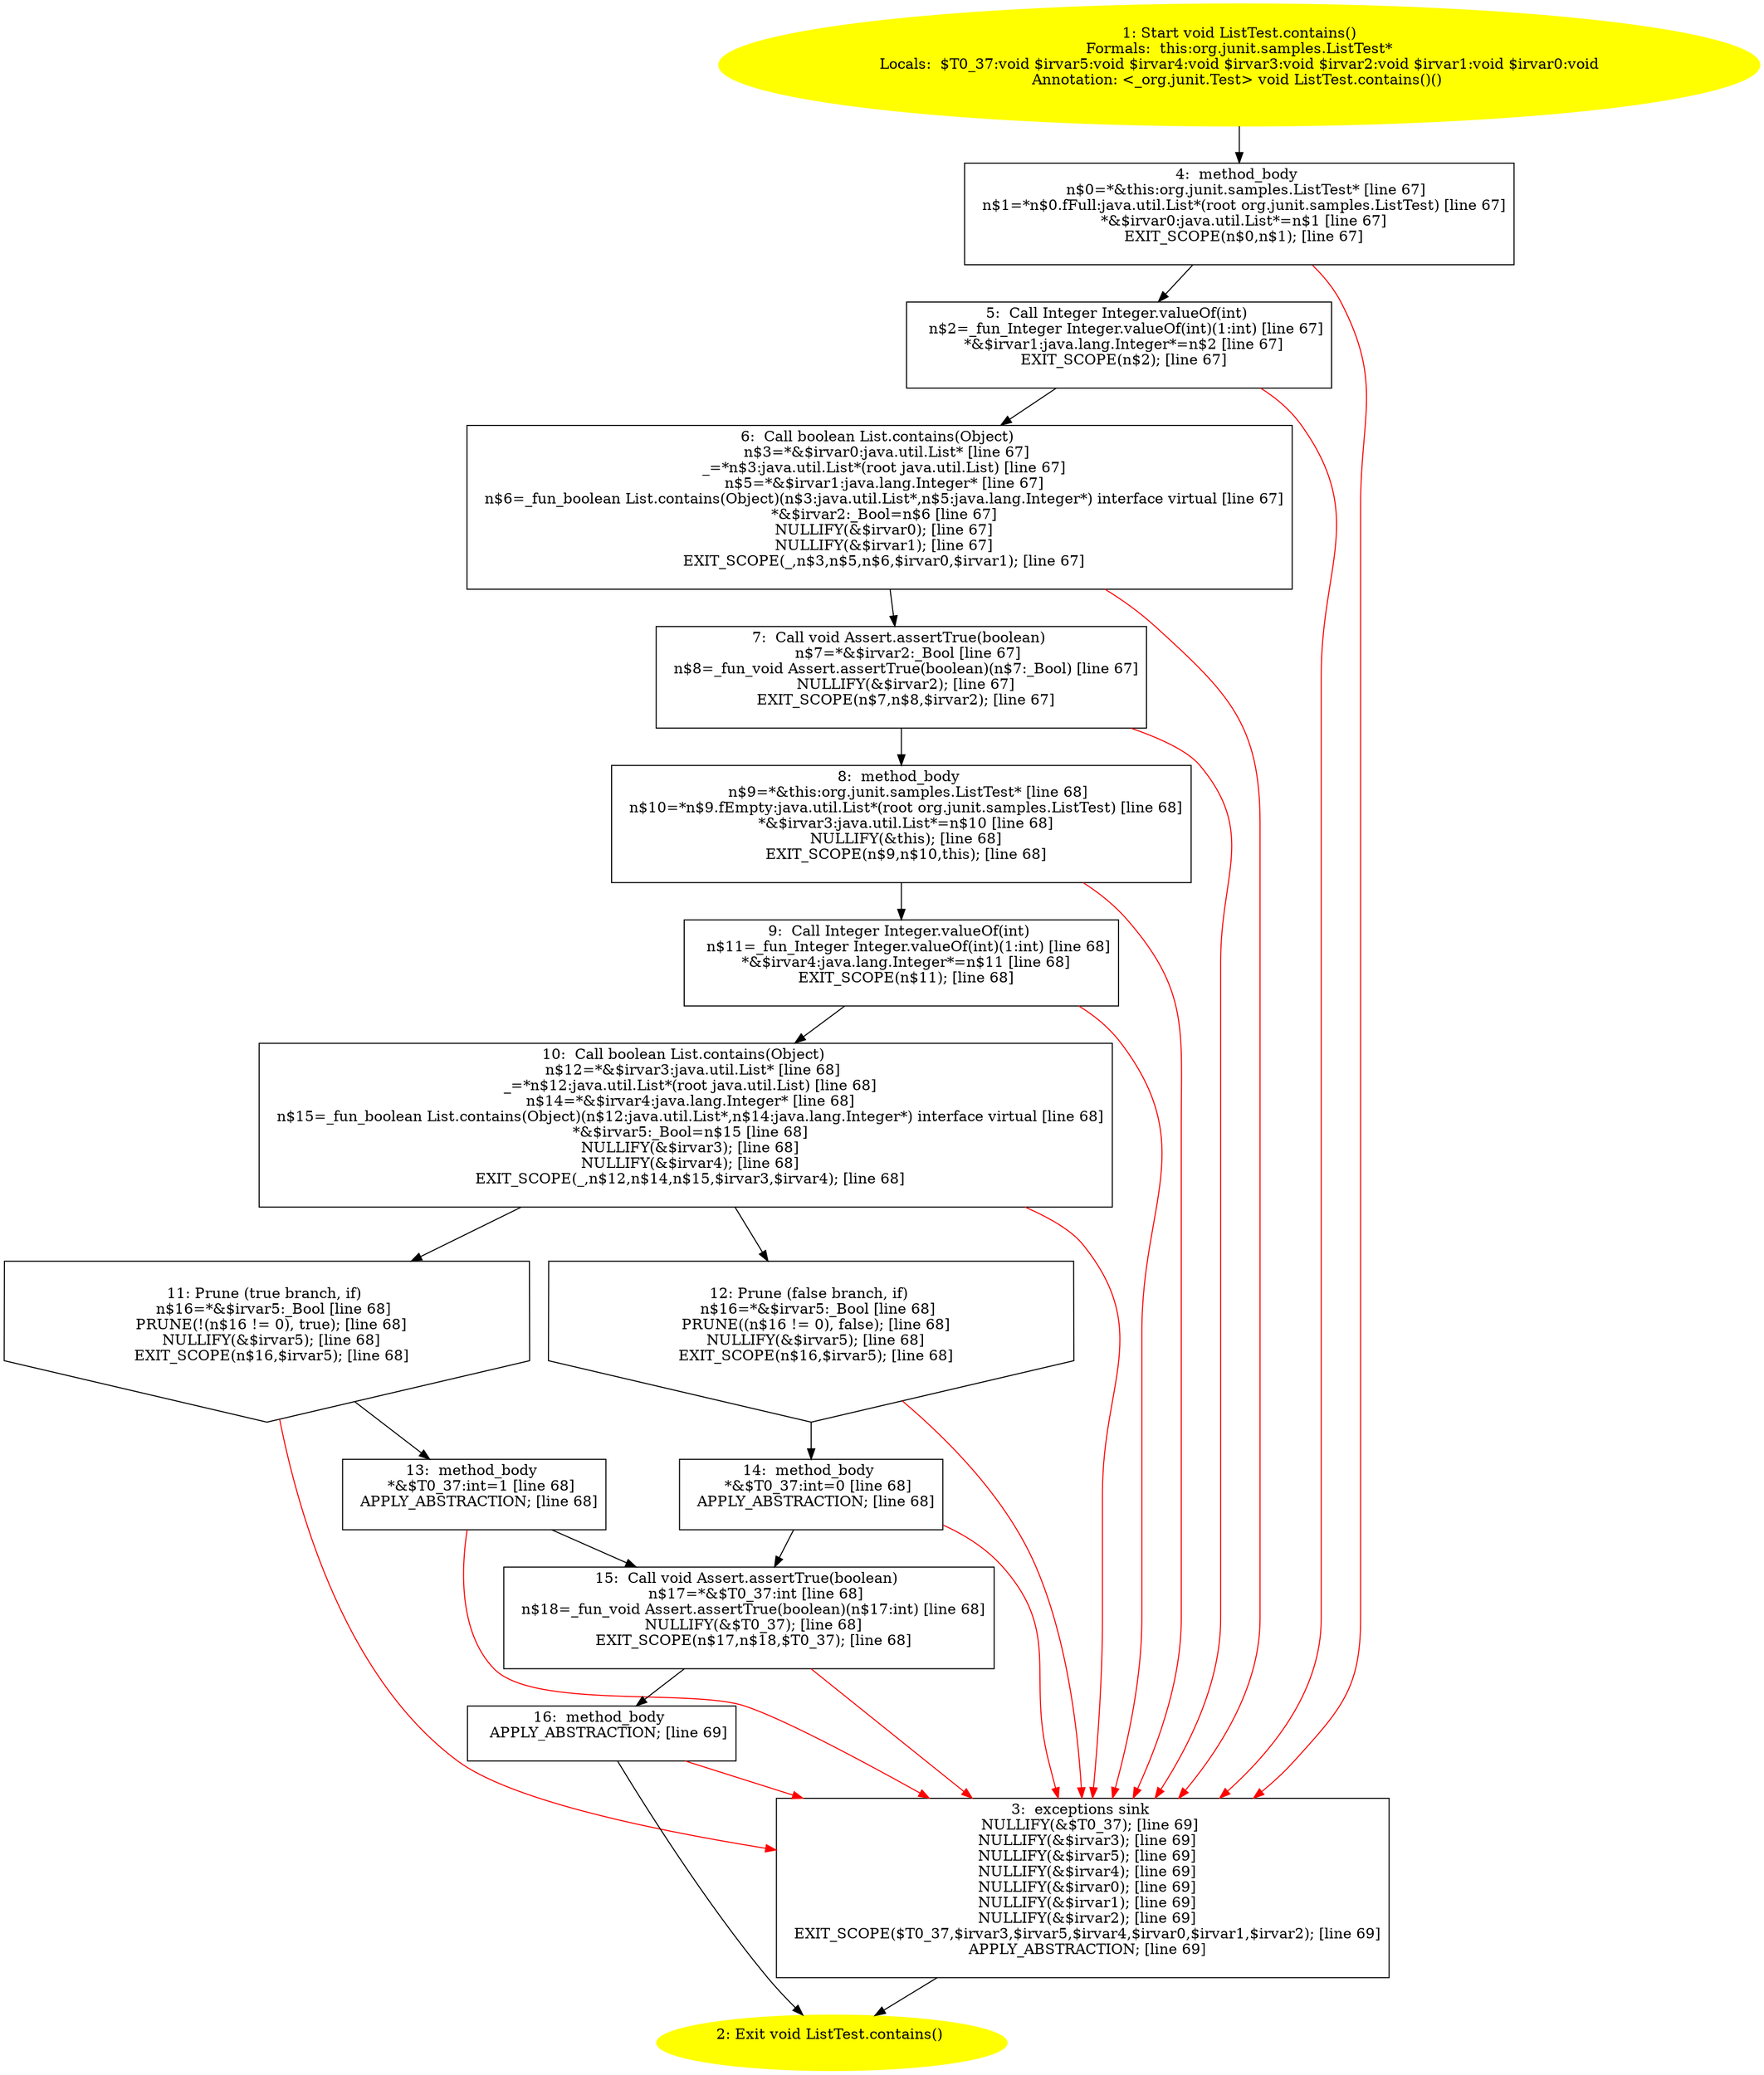 /* @generated */
digraph cfg {
"org.junit.samples.ListTest.contains():void.0f86466587dad645d7c0fec416ff472c_1" [label="1: Start void ListTest.contains()\nFormals:  this:org.junit.samples.ListTest*\nLocals:  $T0_37:void $irvar5:void $irvar4:void $irvar3:void $irvar2:void $irvar1:void $irvar0:void\nAnnotation: <_org.junit.Test> void ListTest.contains()() \n  " color=yellow style=filled]
	

	 "org.junit.samples.ListTest.contains():void.0f86466587dad645d7c0fec416ff472c_1" -> "org.junit.samples.ListTest.contains():void.0f86466587dad645d7c0fec416ff472c_4" ;
"org.junit.samples.ListTest.contains():void.0f86466587dad645d7c0fec416ff472c_2" [label="2: Exit void ListTest.contains() \n  " color=yellow style=filled]
	

"org.junit.samples.ListTest.contains():void.0f86466587dad645d7c0fec416ff472c_3" [label="3:  exceptions sink \n   NULLIFY(&$T0_37); [line 69]\n  NULLIFY(&$irvar3); [line 69]\n  NULLIFY(&$irvar5); [line 69]\n  NULLIFY(&$irvar4); [line 69]\n  NULLIFY(&$irvar0); [line 69]\n  NULLIFY(&$irvar1); [line 69]\n  NULLIFY(&$irvar2); [line 69]\n  EXIT_SCOPE($T0_37,$irvar3,$irvar5,$irvar4,$irvar0,$irvar1,$irvar2); [line 69]\n  APPLY_ABSTRACTION; [line 69]\n " shape="box"]
	

	 "org.junit.samples.ListTest.contains():void.0f86466587dad645d7c0fec416ff472c_3" -> "org.junit.samples.ListTest.contains():void.0f86466587dad645d7c0fec416ff472c_2" ;
"org.junit.samples.ListTest.contains():void.0f86466587dad645d7c0fec416ff472c_4" [label="4:  method_body \n   n$0=*&this:org.junit.samples.ListTest* [line 67]\n  n$1=*n$0.fFull:java.util.List*(root org.junit.samples.ListTest) [line 67]\n  *&$irvar0:java.util.List*=n$1 [line 67]\n  EXIT_SCOPE(n$0,n$1); [line 67]\n " shape="box"]
	

	 "org.junit.samples.ListTest.contains():void.0f86466587dad645d7c0fec416ff472c_4" -> "org.junit.samples.ListTest.contains():void.0f86466587dad645d7c0fec416ff472c_5" ;
	 "org.junit.samples.ListTest.contains():void.0f86466587dad645d7c0fec416ff472c_4" -> "org.junit.samples.ListTest.contains():void.0f86466587dad645d7c0fec416ff472c_3" [color="red" ];
"org.junit.samples.ListTest.contains():void.0f86466587dad645d7c0fec416ff472c_5" [label="5:  Call Integer Integer.valueOf(int) \n   n$2=_fun_Integer Integer.valueOf(int)(1:int) [line 67]\n  *&$irvar1:java.lang.Integer*=n$2 [line 67]\n  EXIT_SCOPE(n$2); [line 67]\n " shape="box"]
	

	 "org.junit.samples.ListTest.contains():void.0f86466587dad645d7c0fec416ff472c_5" -> "org.junit.samples.ListTest.contains():void.0f86466587dad645d7c0fec416ff472c_6" ;
	 "org.junit.samples.ListTest.contains():void.0f86466587dad645d7c0fec416ff472c_5" -> "org.junit.samples.ListTest.contains():void.0f86466587dad645d7c0fec416ff472c_3" [color="red" ];
"org.junit.samples.ListTest.contains():void.0f86466587dad645d7c0fec416ff472c_6" [label="6:  Call boolean List.contains(Object) \n   n$3=*&$irvar0:java.util.List* [line 67]\n  _=*n$3:java.util.List*(root java.util.List) [line 67]\n  n$5=*&$irvar1:java.lang.Integer* [line 67]\n  n$6=_fun_boolean List.contains(Object)(n$3:java.util.List*,n$5:java.lang.Integer*) interface virtual [line 67]\n  *&$irvar2:_Bool=n$6 [line 67]\n  NULLIFY(&$irvar0); [line 67]\n  NULLIFY(&$irvar1); [line 67]\n  EXIT_SCOPE(_,n$3,n$5,n$6,$irvar0,$irvar1); [line 67]\n " shape="box"]
	

	 "org.junit.samples.ListTest.contains():void.0f86466587dad645d7c0fec416ff472c_6" -> "org.junit.samples.ListTest.contains():void.0f86466587dad645d7c0fec416ff472c_7" ;
	 "org.junit.samples.ListTest.contains():void.0f86466587dad645d7c0fec416ff472c_6" -> "org.junit.samples.ListTest.contains():void.0f86466587dad645d7c0fec416ff472c_3" [color="red" ];
"org.junit.samples.ListTest.contains():void.0f86466587dad645d7c0fec416ff472c_7" [label="7:  Call void Assert.assertTrue(boolean) \n   n$7=*&$irvar2:_Bool [line 67]\n  n$8=_fun_void Assert.assertTrue(boolean)(n$7:_Bool) [line 67]\n  NULLIFY(&$irvar2); [line 67]\n  EXIT_SCOPE(n$7,n$8,$irvar2); [line 67]\n " shape="box"]
	

	 "org.junit.samples.ListTest.contains():void.0f86466587dad645d7c0fec416ff472c_7" -> "org.junit.samples.ListTest.contains():void.0f86466587dad645d7c0fec416ff472c_8" ;
	 "org.junit.samples.ListTest.contains():void.0f86466587dad645d7c0fec416ff472c_7" -> "org.junit.samples.ListTest.contains():void.0f86466587dad645d7c0fec416ff472c_3" [color="red" ];
"org.junit.samples.ListTest.contains():void.0f86466587dad645d7c0fec416ff472c_8" [label="8:  method_body \n   n$9=*&this:org.junit.samples.ListTest* [line 68]\n  n$10=*n$9.fEmpty:java.util.List*(root org.junit.samples.ListTest) [line 68]\n  *&$irvar3:java.util.List*=n$10 [line 68]\n  NULLIFY(&this); [line 68]\n  EXIT_SCOPE(n$9,n$10,this); [line 68]\n " shape="box"]
	

	 "org.junit.samples.ListTest.contains():void.0f86466587dad645d7c0fec416ff472c_8" -> "org.junit.samples.ListTest.contains():void.0f86466587dad645d7c0fec416ff472c_9" ;
	 "org.junit.samples.ListTest.contains():void.0f86466587dad645d7c0fec416ff472c_8" -> "org.junit.samples.ListTest.contains():void.0f86466587dad645d7c0fec416ff472c_3" [color="red" ];
"org.junit.samples.ListTest.contains():void.0f86466587dad645d7c0fec416ff472c_9" [label="9:  Call Integer Integer.valueOf(int) \n   n$11=_fun_Integer Integer.valueOf(int)(1:int) [line 68]\n  *&$irvar4:java.lang.Integer*=n$11 [line 68]\n  EXIT_SCOPE(n$11); [line 68]\n " shape="box"]
	

	 "org.junit.samples.ListTest.contains():void.0f86466587dad645d7c0fec416ff472c_9" -> "org.junit.samples.ListTest.contains():void.0f86466587dad645d7c0fec416ff472c_10" ;
	 "org.junit.samples.ListTest.contains():void.0f86466587dad645d7c0fec416ff472c_9" -> "org.junit.samples.ListTest.contains():void.0f86466587dad645d7c0fec416ff472c_3" [color="red" ];
"org.junit.samples.ListTest.contains():void.0f86466587dad645d7c0fec416ff472c_10" [label="10:  Call boolean List.contains(Object) \n   n$12=*&$irvar3:java.util.List* [line 68]\n  _=*n$12:java.util.List*(root java.util.List) [line 68]\n  n$14=*&$irvar4:java.lang.Integer* [line 68]\n  n$15=_fun_boolean List.contains(Object)(n$12:java.util.List*,n$14:java.lang.Integer*) interface virtual [line 68]\n  *&$irvar5:_Bool=n$15 [line 68]\n  NULLIFY(&$irvar3); [line 68]\n  NULLIFY(&$irvar4); [line 68]\n  EXIT_SCOPE(_,n$12,n$14,n$15,$irvar3,$irvar4); [line 68]\n " shape="box"]
	

	 "org.junit.samples.ListTest.contains():void.0f86466587dad645d7c0fec416ff472c_10" -> "org.junit.samples.ListTest.contains():void.0f86466587dad645d7c0fec416ff472c_11" ;
	 "org.junit.samples.ListTest.contains():void.0f86466587dad645d7c0fec416ff472c_10" -> "org.junit.samples.ListTest.contains():void.0f86466587dad645d7c0fec416ff472c_12" ;
	 "org.junit.samples.ListTest.contains():void.0f86466587dad645d7c0fec416ff472c_10" -> "org.junit.samples.ListTest.contains():void.0f86466587dad645d7c0fec416ff472c_3" [color="red" ];
"org.junit.samples.ListTest.contains():void.0f86466587dad645d7c0fec416ff472c_11" [label="11: Prune (true branch, if) \n   n$16=*&$irvar5:_Bool [line 68]\n  PRUNE(!(n$16 != 0), true); [line 68]\n  NULLIFY(&$irvar5); [line 68]\n  EXIT_SCOPE(n$16,$irvar5); [line 68]\n " shape="invhouse"]
	

	 "org.junit.samples.ListTest.contains():void.0f86466587dad645d7c0fec416ff472c_11" -> "org.junit.samples.ListTest.contains():void.0f86466587dad645d7c0fec416ff472c_13" ;
	 "org.junit.samples.ListTest.contains():void.0f86466587dad645d7c0fec416ff472c_11" -> "org.junit.samples.ListTest.contains():void.0f86466587dad645d7c0fec416ff472c_3" [color="red" ];
"org.junit.samples.ListTest.contains():void.0f86466587dad645d7c0fec416ff472c_12" [label="12: Prune (false branch, if) \n   n$16=*&$irvar5:_Bool [line 68]\n  PRUNE((n$16 != 0), false); [line 68]\n  NULLIFY(&$irvar5); [line 68]\n  EXIT_SCOPE(n$16,$irvar5); [line 68]\n " shape="invhouse"]
	

	 "org.junit.samples.ListTest.contains():void.0f86466587dad645d7c0fec416ff472c_12" -> "org.junit.samples.ListTest.contains():void.0f86466587dad645d7c0fec416ff472c_14" ;
	 "org.junit.samples.ListTest.contains():void.0f86466587dad645d7c0fec416ff472c_12" -> "org.junit.samples.ListTest.contains():void.0f86466587dad645d7c0fec416ff472c_3" [color="red" ];
"org.junit.samples.ListTest.contains():void.0f86466587dad645d7c0fec416ff472c_13" [label="13:  method_body \n   *&$T0_37:int=1 [line 68]\n  APPLY_ABSTRACTION; [line 68]\n " shape="box"]
	

	 "org.junit.samples.ListTest.contains():void.0f86466587dad645d7c0fec416ff472c_13" -> "org.junit.samples.ListTest.contains():void.0f86466587dad645d7c0fec416ff472c_15" ;
	 "org.junit.samples.ListTest.contains():void.0f86466587dad645d7c0fec416ff472c_13" -> "org.junit.samples.ListTest.contains():void.0f86466587dad645d7c0fec416ff472c_3" [color="red" ];
"org.junit.samples.ListTest.contains():void.0f86466587dad645d7c0fec416ff472c_14" [label="14:  method_body \n   *&$T0_37:int=0 [line 68]\n  APPLY_ABSTRACTION; [line 68]\n " shape="box"]
	

	 "org.junit.samples.ListTest.contains():void.0f86466587dad645d7c0fec416ff472c_14" -> "org.junit.samples.ListTest.contains():void.0f86466587dad645d7c0fec416ff472c_15" ;
	 "org.junit.samples.ListTest.contains():void.0f86466587dad645d7c0fec416ff472c_14" -> "org.junit.samples.ListTest.contains():void.0f86466587dad645d7c0fec416ff472c_3" [color="red" ];
"org.junit.samples.ListTest.contains():void.0f86466587dad645d7c0fec416ff472c_15" [label="15:  Call void Assert.assertTrue(boolean) \n   n$17=*&$T0_37:int [line 68]\n  n$18=_fun_void Assert.assertTrue(boolean)(n$17:int) [line 68]\n  NULLIFY(&$T0_37); [line 68]\n  EXIT_SCOPE(n$17,n$18,$T0_37); [line 68]\n " shape="box"]
	

	 "org.junit.samples.ListTest.contains():void.0f86466587dad645d7c0fec416ff472c_15" -> "org.junit.samples.ListTest.contains():void.0f86466587dad645d7c0fec416ff472c_16" ;
	 "org.junit.samples.ListTest.contains():void.0f86466587dad645d7c0fec416ff472c_15" -> "org.junit.samples.ListTest.contains():void.0f86466587dad645d7c0fec416ff472c_3" [color="red" ];
"org.junit.samples.ListTest.contains():void.0f86466587dad645d7c0fec416ff472c_16" [label="16:  method_body \n   APPLY_ABSTRACTION; [line 69]\n " shape="box"]
	

	 "org.junit.samples.ListTest.contains():void.0f86466587dad645d7c0fec416ff472c_16" -> "org.junit.samples.ListTest.contains():void.0f86466587dad645d7c0fec416ff472c_2" ;
	 "org.junit.samples.ListTest.contains():void.0f86466587dad645d7c0fec416ff472c_16" -> "org.junit.samples.ListTest.contains():void.0f86466587dad645d7c0fec416ff472c_3" [color="red" ];
}

